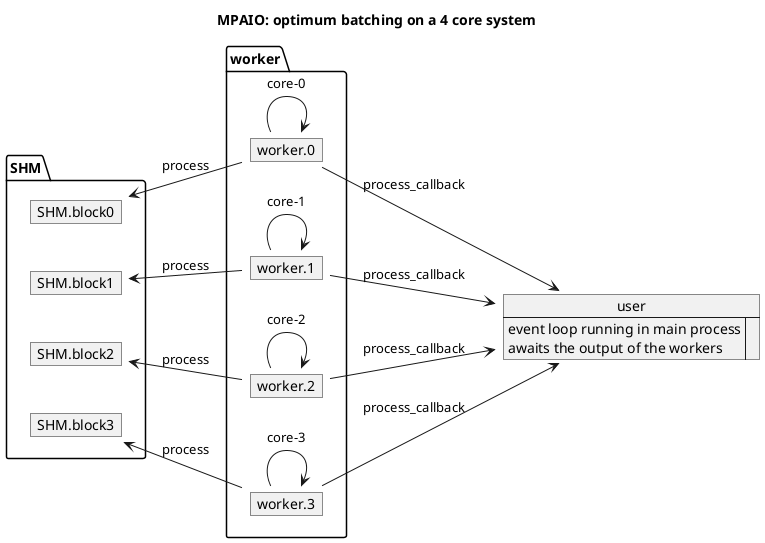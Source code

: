 @startuml
left to right direction
' Horizontal lines: -->, <--, <-->
' Vertical lines: ->, <-, <->
title MPAIO: optimum batching on a 4 core system

map SHM.block0 {
}
map SHM.block1 {
}
map SHM.block2 {
}
map SHM.block3 {
}
map user {
event loop running in main process\nawaits the output of the workers =>
}

map worker.0 {
}
map worker.1 {
}
map worker.2 {
}
map worker.3 {
}

SHM.block0 <-- worker.0 : process
SHM.block1 <-- worker.1 : process
SHM.block2 <-- worker.2 : process
SHM.block3 <-- worker.3 : process

worker.0 --> worker.0 : core-0
worker.1 --> worker.1 : core-1
worker.2 --> worker.2 : core-2
worker.3 --> worker.3 : core-3

worker.0 --> user : process_callback
worker.1 --> user : process_callback
worker.2 --> user : process_callback
worker.3 --> user : process_callback

@enduml